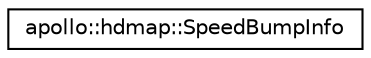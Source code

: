 digraph "Graphical Class Hierarchy"
{
  edge [fontname="Helvetica",fontsize="10",labelfontname="Helvetica",labelfontsize="10"];
  node [fontname="Helvetica",fontsize="10",shape=record];
  rankdir="LR";
  Node1 [label="apollo::hdmap::SpeedBumpInfo",height=0.2,width=0.4,color="black", fillcolor="white", style="filled",URL="$classapollo_1_1hdmap_1_1SpeedBumpInfo.html"];
}
